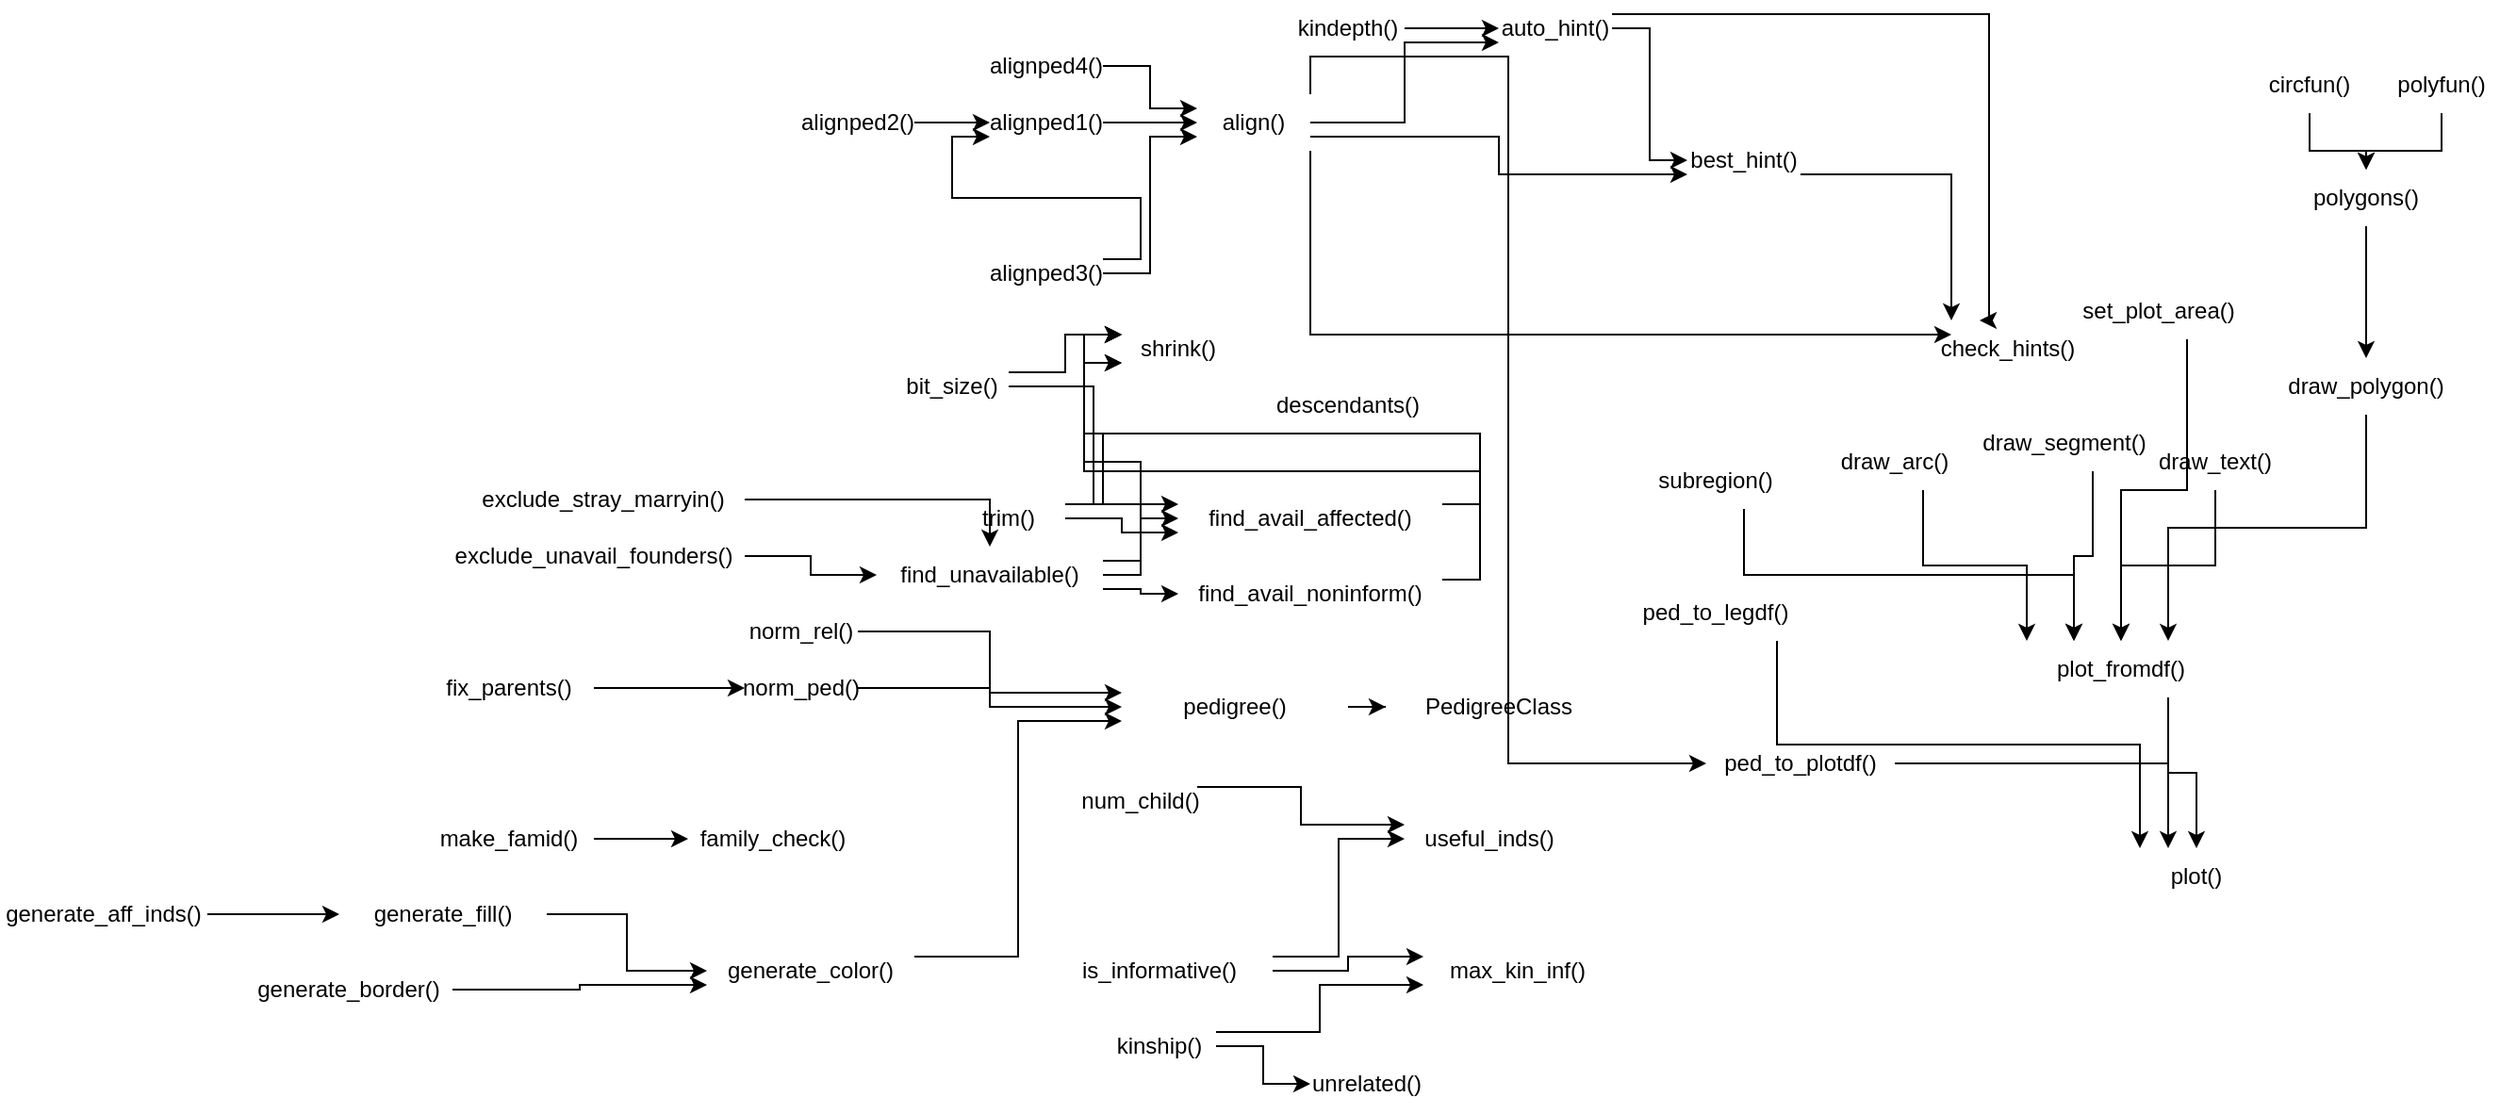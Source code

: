 <mxfile version="21.7.2" type="github">
  <diagram name="Page-1" id="XqKPbBKGxglJoeJdR0q-">
    <mxGraphModel dx="1420" dy="704" grid="1" gridSize="10" guides="1" tooltips="1" connect="1" arrows="1" fold="1" page="1" pageScale="1" pageWidth="1600" pageHeight="1200" math="0" shadow="0">
      <root>
        <mxCell id="0" />
        <mxCell id="1" parent="0" />
        <mxCell id="rGUAG8N3f3AiMSVupeu6-3" value="" style="edgeStyle=orthogonalEdgeStyle;rounded=0;orthogonalLoop=1;jettySize=auto;html=1;" edge="1" parent="1" source="rGUAG8N3f3AiMSVupeu6-1" target="rGUAG8N3f3AiMSVupeu6-2">
          <mxGeometry relative="1" as="geometry" />
        </mxCell>
        <mxCell id="rGUAG8N3f3AiMSVupeu6-1" value="pedigree()" style="text;html=1;strokeColor=none;fillColor=none;align=center;verticalAlign=middle;whiteSpace=wrap;rounded=0;" vertex="1" parent="1">
          <mxGeometry x="620" y="360" width="120" height="30" as="geometry" />
        </mxCell>
        <mxCell id="rGUAG8N3f3AiMSVupeu6-2" value="PedigreeClass" style="text;html=1;strokeColor=none;fillColor=none;align=center;verticalAlign=middle;whiteSpace=wrap;rounded=0;" vertex="1" parent="1">
          <mxGeometry x="760" y="360" width="120" height="30" as="geometry" />
        </mxCell>
        <mxCell id="rGUAG8N3f3AiMSVupeu6-12" style="edgeStyle=orthogonalEdgeStyle;rounded=0;orthogonalLoop=1;jettySize=auto;html=1;exitX=1;exitY=0.5;exitDx=0;exitDy=0;entryX=0;entryY=0.25;entryDx=0;entryDy=0;" edge="1" parent="1" source="rGUAG8N3f3AiMSVupeu6-4" target="rGUAG8N3f3AiMSVupeu6-9">
          <mxGeometry relative="1" as="geometry" />
        </mxCell>
        <mxCell id="rGUAG8N3f3AiMSVupeu6-4" value="alignped4()" style="text;html=1;strokeColor=none;fillColor=none;align=center;verticalAlign=middle;whiteSpace=wrap;rounded=0;" vertex="1" parent="1">
          <mxGeometry x="550" y="20" width="60" height="30" as="geometry" />
        </mxCell>
        <mxCell id="rGUAG8N3f3AiMSVupeu6-10" style="edgeStyle=orthogonalEdgeStyle;rounded=0;orthogonalLoop=1;jettySize=auto;html=1;exitX=1;exitY=0.5;exitDx=0;exitDy=0;entryX=0;entryY=0.75;entryDx=0;entryDy=0;" edge="1" parent="1" source="rGUAG8N3f3AiMSVupeu6-5" target="rGUAG8N3f3AiMSVupeu6-9">
          <mxGeometry relative="1" as="geometry" />
        </mxCell>
        <mxCell id="rGUAG8N3f3AiMSVupeu6-14" style="edgeStyle=orthogonalEdgeStyle;rounded=0;orthogonalLoop=1;jettySize=auto;html=1;exitX=1;exitY=0.25;exitDx=0;exitDy=0;entryX=0;entryY=0.75;entryDx=0;entryDy=0;" edge="1" parent="1" source="rGUAG8N3f3AiMSVupeu6-5" target="rGUAG8N3f3AiMSVupeu6-7">
          <mxGeometry relative="1" as="geometry" />
        </mxCell>
        <mxCell id="rGUAG8N3f3AiMSVupeu6-5" value="alignped3()" style="text;html=1;strokeColor=none;fillColor=none;align=center;verticalAlign=middle;whiteSpace=wrap;rounded=0;" vertex="1" parent="1">
          <mxGeometry x="550" y="130" width="60" height="30" as="geometry" />
        </mxCell>
        <mxCell id="rGUAG8N3f3AiMSVupeu6-13" style="edgeStyle=orthogonalEdgeStyle;rounded=0;orthogonalLoop=1;jettySize=auto;html=1;exitX=1;exitY=0.5;exitDx=0;exitDy=0;entryX=0;entryY=0.5;entryDx=0;entryDy=0;" edge="1" parent="1" source="rGUAG8N3f3AiMSVupeu6-6" target="rGUAG8N3f3AiMSVupeu6-7">
          <mxGeometry relative="1" as="geometry" />
        </mxCell>
        <mxCell id="rGUAG8N3f3AiMSVupeu6-6" value="alignped2()" style="text;html=1;strokeColor=none;fillColor=none;align=center;verticalAlign=middle;whiteSpace=wrap;rounded=0;" vertex="1" parent="1">
          <mxGeometry x="450" y="50" width="60" height="30" as="geometry" />
        </mxCell>
        <mxCell id="rGUAG8N3f3AiMSVupeu6-11" style="edgeStyle=orthogonalEdgeStyle;rounded=0;orthogonalLoop=1;jettySize=auto;html=1;exitX=1;exitY=0.5;exitDx=0;exitDy=0;entryX=0;entryY=0.5;entryDx=0;entryDy=0;" edge="1" parent="1" source="rGUAG8N3f3AiMSVupeu6-7" target="rGUAG8N3f3AiMSVupeu6-9">
          <mxGeometry relative="1" as="geometry" />
        </mxCell>
        <mxCell id="rGUAG8N3f3AiMSVupeu6-7" value="alignped1()" style="text;html=1;strokeColor=none;fillColor=none;align=center;verticalAlign=middle;whiteSpace=wrap;rounded=0;" vertex="1" parent="1">
          <mxGeometry x="550" y="50" width="60" height="30" as="geometry" />
        </mxCell>
        <mxCell id="rGUAG8N3f3AiMSVupeu6-20" style="edgeStyle=orthogonalEdgeStyle;rounded=0;orthogonalLoop=1;jettySize=auto;html=1;exitX=1;exitY=0.5;exitDx=0;exitDy=0;entryX=0;entryY=0.75;entryDx=0;entryDy=0;" edge="1" parent="1" source="rGUAG8N3f3AiMSVupeu6-9" target="rGUAG8N3f3AiMSVupeu6-17">
          <mxGeometry relative="1" as="geometry" />
        </mxCell>
        <mxCell id="rGUAG8N3f3AiMSVupeu6-22" style="edgeStyle=orthogonalEdgeStyle;rounded=0;orthogonalLoop=1;jettySize=auto;html=1;exitX=1;exitY=0.75;exitDx=0;exitDy=0;entryX=0;entryY=0.75;entryDx=0;entryDy=0;" edge="1" parent="1" source="rGUAG8N3f3AiMSVupeu6-9" target="rGUAG8N3f3AiMSVupeu6-18">
          <mxGeometry relative="1" as="geometry" />
        </mxCell>
        <mxCell id="rGUAG8N3f3AiMSVupeu6-25" style="edgeStyle=orthogonalEdgeStyle;rounded=0;orthogonalLoop=1;jettySize=auto;html=1;exitX=1;exitY=1;exitDx=0;exitDy=0;entryX=0;entryY=0.25;entryDx=0;entryDy=0;" edge="1" parent="1" source="rGUAG8N3f3AiMSVupeu6-9" target="rGUAG8N3f3AiMSVupeu6-24">
          <mxGeometry relative="1" as="geometry" />
        </mxCell>
        <mxCell id="rGUAG8N3f3AiMSVupeu6-70" style="edgeStyle=orthogonalEdgeStyle;rounded=0;orthogonalLoop=1;jettySize=auto;html=1;exitX=1;exitY=0;exitDx=0;exitDy=0;entryX=0;entryY=0.5;entryDx=0;entryDy=0;" edge="1" parent="1" source="rGUAG8N3f3AiMSVupeu6-9" target="rGUAG8N3f3AiMSVupeu6-66">
          <mxGeometry relative="1" as="geometry" />
        </mxCell>
        <mxCell id="rGUAG8N3f3AiMSVupeu6-9" value="align()" style="text;html=1;strokeColor=none;fillColor=none;align=center;verticalAlign=middle;whiteSpace=wrap;rounded=0;" vertex="1" parent="1">
          <mxGeometry x="660" y="50" width="60" height="30" as="geometry" />
        </mxCell>
        <mxCell id="rGUAG8N3f3AiMSVupeu6-64" style="edgeStyle=orthogonalEdgeStyle;rounded=0;orthogonalLoop=1;jettySize=auto;html=1;exitX=1;exitY=0.25;exitDx=0;exitDy=0;entryX=0;entryY=0.75;entryDx=0;entryDy=0;" edge="1" parent="1" source="rGUAG8N3f3AiMSVupeu6-15" target="rGUAG8N3f3AiMSVupeu6-61">
          <mxGeometry relative="1" as="geometry" />
        </mxCell>
        <mxCell id="rGUAG8N3f3AiMSVupeu6-104" style="edgeStyle=orthogonalEdgeStyle;rounded=0;orthogonalLoop=1;jettySize=auto;html=1;exitX=1;exitY=0.5;exitDx=0;exitDy=0;entryX=0;entryY=0.5;entryDx=0;entryDy=0;" edge="1" parent="1" source="rGUAG8N3f3AiMSVupeu6-15" target="rGUAG8N3f3AiMSVupeu6-100">
          <mxGeometry relative="1" as="geometry" />
        </mxCell>
        <mxCell id="rGUAG8N3f3AiMSVupeu6-15" value="kinship()" style="text;html=1;strokeColor=none;fillColor=none;align=center;verticalAlign=middle;whiteSpace=wrap;rounded=0;" vertex="1" parent="1">
          <mxGeometry x="610" y="540" width="60" height="30" as="geometry" />
        </mxCell>
        <mxCell id="rGUAG8N3f3AiMSVupeu6-19" style="edgeStyle=orthogonalEdgeStyle;rounded=0;orthogonalLoop=1;jettySize=auto;html=1;exitX=1;exitY=0.5;exitDx=0;exitDy=0;entryX=0;entryY=0.5;entryDx=0;entryDy=0;" edge="1" parent="1" source="rGUAG8N3f3AiMSVupeu6-16" target="rGUAG8N3f3AiMSVupeu6-17">
          <mxGeometry relative="1" as="geometry" />
        </mxCell>
        <mxCell id="rGUAG8N3f3AiMSVupeu6-16" value="kindepth()" style="text;html=1;strokeColor=none;fillColor=none;align=center;verticalAlign=middle;whiteSpace=wrap;rounded=0;" vertex="1" parent="1">
          <mxGeometry x="710" width="60" height="30" as="geometry" />
        </mxCell>
        <mxCell id="rGUAG8N3f3AiMSVupeu6-21" style="edgeStyle=orthogonalEdgeStyle;rounded=0;orthogonalLoop=1;jettySize=auto;html=1;exitX=1;exitY=0.5;exitDx=0;exitDy=0;entryX=0;entryY=0.5;entryDx=0;entryDy=0;" edge="1" parent="1" source="rGUAG8N3f3AiMSVupeu6-17" target="rGUAG8N3f3AiMSVupeu6-18">
          <mxGeometry relative="1" as="geometry" />
        </mxCell>
        <mxCell id="rGUAG8N3f3AiMSVupeu6-27" style="edgeStyle=orthogonalEdgeStyle;rounded=0;orthogonalLoop=1;jettySize=auto;html=1;exitX=1;exitY=0.25;exitDx=0;exitDy=0;entryX=0.25;entryY=0;entryDx=0;entryDy=0;" edge="1" parent="1" source="rGUAG8N3f3AiMSVupeu6-17" target="rGUAG8N3f3AiMSVupeu6-24">
          <mxGeometry relative="1" as="geometry">
            <Array as="points">
              <mxPoint x="1080" y="7" />
              <mxPoint x="1080" y="170" />
            </Array>
          </mxGeometry>
        </mxCell>
        <mxCell id="rGUAG8N3f3AiMSVupeu6-17" value="auto_hint()" style="text;html=1;strokeColor=none;fillColor=none;align=center;verticalAlign=middle;whiteSpace=wrap;rounded=0;" vertex="1" parent="1">
          <mxGeometry x="820" width="60" height="30" as="geometry" />
        </mxCell>
        <mxCell id="rGUAG8N3f3AiMSVupeu6-26" style="edgeStyle=orthogonalEdgeStyle;rounded=0;orthogonalLoop=1;jettySize=auto;html=1;exitX=1;exitY=0.75;exitDx=0;exitDy=0;entryX=0;entryY=0;entryDx=0;entryDy=0;" edge="1" parent="1" source="rGUAG8N3f3AiMSVupeu6-18" target="rGUAG8N3f3AiMSVupeu6-24">
          <mxGeometry relative="1" as="geometry" />
        </mxCell>
        <mxCell id="rGUAG8N3f3AiMSVupeu6-18" value="best_hint()" style="text;html=1;strokeColor=none;fillColor=none;align=center;verticalAlign=middle;whiteSpace=wrap;rounded=0;" vertex="1" parent="1">
          <mxGeometry x="920" y="70" width="60" height="30" as="geometry" />
        </mxCell>
        <mxCell id="rGUAG8N3f3AiMSVupeu6-43" style="edgeStyle=orthogonalEdgeStyle;rounded=0;orthogonalLoop=1;jettySize=auto;html=1;exitX=1;exitY=0.5;exitDx=0;exitDy=0;entryX=0;entryY=0.25;entryDx=0;entryDy=0;" edge="1" parent="1" source="rGUAG8N3f3AiMSVupeu6-23" target="rGUAG8N3f3AiMSVupeu6-38">
          <mxGeometry relative="1" as="geometry" />
        </mxCell>
        <mxCell id="rGUAG8N3f3AiMSVupeu6-95" style="edgeStyle=orthogonalEdgeStyle;rounded=0;orthogonalLoop=1;jettySize=auto;html=1;exitX=1;exitY=0.25;exitDx=0;exitDy=0;entryX=0;entryY=0.25;entryDx=0;entryDy=0;" edge="1" parent="1" source="rGUAG8N3f3AiMSVupeu6-23" target="rGUAG8N3f3AiMSVupeu6-94">
          <mxGeometry relative="1" as="geometry" />
        </mxCell>
        <mxCell id="rGUAG8N3f3AiMSVupeu6-23" value="&lt;div&gt;bit_size()&lt;/div&gt;" style="text;html=1;strokeColor=none;fillColor=none;align=center;verticalAlign=middle;whiteSpace=wrap;rounded=0;" vertex="1" parent="1">
          <mxGeometry x="500" y="190" width="60" height="30" as="geometry" />
        </mxCell>
        <mxCell id="rGUAG8N3f3AiMSVupeu6-24" value="&lt;div&gt;check_hints()&lt;/div&gt;" style="text;html=1;strokeColor=none;fillColor=none;align=center;verticalAlign=middle;whiteSpace=wrap;rounded=0;" vertex="1" parent="1">
          <mxGeometry x="1060" y="170" width="60" height="30" as="geometry" />
        </mxCell>
        <mxCell id="rGUAG8N3f3AiMSVupeu6-28" value="descendants()" style="text;html=1;strokeColor=none;fillColor=none;align=center;verticalAlign=middle;whiteSpace=wrap;rounded=0;" vertex="1" parent="1">
          <mxGeometry x="710" y="200" width="60" height="30" as="geometry" />
        </mxCell>
        <mxCell id="rGUAG8N3f3AiMSVupeu6-35" value="" style="edgeStyle=orthogonalEdgeStyle;rounded=0;orthogonalLoop=1;jettySize=auto;html=1;" edge="1" parent="1" source="rGUAG8N3f3AiMSVupeu6-29" target="rGUAG8N3f3AiMSVupeu6-30">
          <mxGeometry relative="1" as="geometry" />
        </mxCell>
        <mxCell id="rGUAG8N3f3AiMSVupeu6-29" value="make_famid()" style="text;html=1;strokeColor=none;fillColor=none;align=center;verticalAlign=middle;whiteSpace=wrap;rounded=0;" vertex="1" parent="1">
          <mxGeometry x="250" y="430" width="90" height="30" as="geometry" />
        </mxCell>
        <mxCell id="rGUAG8N3f3AiMSVupeu6-30" value="&lt;div&gt;family_check()&lt;/div&gt;" style="text;html=1;strokeColor=none;fillColor=none;align=center;verticalAlign=middle;whiteSpace=wrap;rounded=0;" vertex="1" parent="1">
          <mxGeometry x="390" y="430" width="90" height="30" as="geometry" />
        </mxCell>
        <mxCell id="rGUAG8N3f3AiMSVupeu6-34" style="edgeStyle=orthogonalEdgeStyle;rounded=0;orthogonalLoop=1;jettySize=auto;html=1;exitX=1;exitY=0.5;exitDx=0;exitDy=0;entryX=0;entryY=0.5;entryDx=0;entryDy=0;" edge="1" parent="1" source="rGUAG8N3f3AiMSVupeu6-31" target="rGUAG8N3f3AiMSVupeu6-1">
          <mxGeometry relative="1" as="geometry" />
        </mxCell>
        <mxCell id="rGUAG8N3f3AiMSVupeu6-31" value="norm_ped()" style="text;html=1;strokeColor=none;fillColor=none;align=center;verticalAlign=middle;whiteSpace=wrap;rounded=0;" vertex="1" parent="1">
          <mxGeometry x="420" y="350" width="60" height="30" as="geometry" />
        </mxCell>
        <mxCell id="rGUAG8N3f3AiMSVupeu6-33" style="edgeStyle=orthogonalEdgeStyle;rounded=0;orthogonalLoop=1;jettySize=auto;html=1;exitX=1;exitY=0.5;exitDx=0;exitDy=0;entryX=0;entryY=0.25;entryDx=0;entryDy=0;" edge="1" parent="1" source="rGUAG8N3f3AiMSVupeu6-32" target="rGUAG8N3f3AiMSVupeu6-1">
          <mxGeometry relative="1" as="geometry" />
        </mxCell>
        <mxCell id="rGUAG8N3f3AiMSVupeu6-32" value="norm_rel()" style="text;html=1;strokeColor=none;fillColor=none;align=center;verticalAlign=middle;whiteSpace=wrap;rounded=0;" vertex="1" parent="1">
          <mxGeometry x="420" y="320" width="60" height="30" as="geometry" />
        </mxCell>
        <mxCell id="rGUAG8N3f3AiMSVupeu6-99" style="edgeStyle=orthogonalEdgeStyle;rounded=0;orthogonalLoop=1;jettySize=auto;html=1;exitX=1;exitY=0.25;exitDx=0;exitDy=0;entryX=0;entryY=0.25;entryDx=0;entryDy=0;" edge="1" parent="1" source="rGUAG8N3f3AiMSVupeu6-38" target="rGUAG8N3f3AiMSVupeu6-94">
          <mxGeometry relative="1" as="geometry" />
        </mxCell>
        <mxCell id="rGUAG8N3f3AiMSVupeu6-38" value="&lt;div&gt;find_avail_affected()&lt;/div&gt;" style="text;html=1;strokeColor=none;fillColor=none;align=center;verticalAlign=middle;whiteSpace=wrap;rounded=0;" vertex="1" parent="1">
          <mxGeometry x="650" y="260" width="140" height="30" as="geometry" />
        </mxCell>
        <mxCell id="rGUAG8N3f3AiMSVupeu6-40" value="" style="edgeStyle=orthogonalEdgeStyle;rounded=0;orthogonalLoop=1;jettySize=auto;html=1;entryX=0;entryY=0.75;entryDx=0;entryDy=0;" edge="1" parent="1" source="rGUAG8N3f3AiMSVupeu6-39" target="rGUAG8N3f3AiMSVupeu6-38">
          <mxGeometry relative="1" as="geometry" />
        </mxCell>
        <mxCell id="rGUAG8N3f3AiMSVupeu6-96" style="edgeStyle=orthogonalEdgeStyle;rounded=0;orthogonalLoop=1;jettySize=auto;html=1;exitX=1;exitY=0.25;exitDx=0;exitDy=0;entryX=0;entryY=0.75;entryDx=0;entryDy=0;" edge="1" parent="1" source="rGUAG8N3f3AiMSVupeu6-39" target="rGUAG8N3f3AiMSVupeu6-94">
          <mxGeometry relative="1" as="geometry" />
        </mxCell>
        <mxCell id="rGUAG8N3f3AiMSVupeu6-39" value="trim()" style="text;html=1;strokeColor=none;fillColor=none;align=center;verticalAlign=middle;whiteSpace=wrap;rounded=0;" vertex="1" parent="1">
          <mxGeometry x="530" y="260" width="60" height="30" as="geometry" />
        </mxCell>
        <mxCell id="rGUAG8N3f3AiMSVupeu6-42" value="" style="edgeStyle=orthogonalEdgeStyle;rounded=0;orthogonalLoop=1;jettySize=auto;html=1;" edge="1" parent="1" source="rGUAG8N3f3AiMSVupeu6-41" target="rGUAG8N3f3AiMSVupeu6-38">
          <mxGeometry relative="1" as="geometry" />
        </mxCell>
        <mxCell id="rGUAG8N3f3AiMSVupeu6-45" style="edgeStyle=orthogonalEdgeStyle;rounded=0;orthogonalLoop=1;jettySize=auto;html=1;exitX=1;exitY=0.75;exitDx=0;exitDy=0;entryX=0;entryY=0.5;entryDx=0;entryDy=0;" edge="1" parent="1" source="rGUAG8N3f3AiMSVupeu6-41" target="rGUAG8N3f3AiMSVupeu6-44">
          <mxGeometry relative="1" as="geometry" />
        </mxCell>
        <mxCell id="rGUAG8N3f3AiMSVupeu6-97" style="edgeStyle=orthogonalEdgeStyle;rounded=0;orthogonalLoop=1;jettySize=auto;html=1;exitX=1;exitY=0.25;exitDx=0;exitDy=0;entryX=0;entryY=0.25;entryDx=0;entryDy=0;" edge="1" parent="1" source="rGUAG8N3f3AiMSVupeu6-41" target="rGUAG8N3f3AiMSVupeu6-94">
          <mxGeometry relative="1" as="geometry" />
        </mxCell>
        <mxCell id="rGUAG8N3f3AiMSVupeu6-41" value="find_unavailable()" style="text;html=1;strokeColor=none;fillColor=none;align=center;verticalAlign=middle;whiteSpace=wrap;rounded=0;" vertex="1" parent="1">
          <mxGeometry x="490" y="290" width="120" height="30" as="geometry" />
        </mxCell>
        <mxCell id="rGUAG8N3f3AiMSVupeu6-98" style="edgeStyle=orthogonalEdgeStyle;rounded=0;orthogonalLoop=1;jettySize=auto;html=1;exitX=1;exitY=0.25;exitDx=0;exitDy=0;entryX=0;entryY=0.75;entryDx=0;entryDy=0;" edge="1" parent="1" source="rGUAG8N3f3AiMSVupeu6-44" target="rGUAG8N3f3AiMSVupeu6-94">
          <mxGeometry relative="1" as="geometry" />
        </mxCell>
        <mxCell id="rGUAG8N3f3AiMSVupeu6-44" value="&lt;div&gt;find_avail_noninform()&lt;/div&gt;" style="text;html=1;strokeColor=none;fillColor=none;align=center;verticalAlign=middle;whiteSpace=wrap;rounded=0;" vertex="1" parent="1">
          <mxGeometry x="650" y="300" width="140" height="30" as="geometry" />
        </mxCell>
        <mxCell id="rGUAG8N3f3AiMSVupeu6-49" value="" style="edgeStyle=orthogonalEdgeStyle;rounded=0;orthogonalLoop=1;jettySize=auto;html=1;" edge="1" parent="1" source="rGUAG8N3f3AiMSVupeu6-46" target="rGUAG8N3f3AiMSVupeu6-41">
          <mxGeometry relative="1" as="geometry" />
        </mxCell>
        <mxCell id="rGUAG8N3f3AiMSVupeu6-46" value="exclude_unavail_founders()" style="text;html=1;strokeColor=none;fillColor=none;align=center;verticalAlign=middle;whiteSpace=wrap;rounded=0;" vertex="1" parent="1">
          <mxGeometry x="260" y="280" width="160" height="30" as="geometry" />
        </mxCell>
        <mxCell id="rGUAG8N3f3AiMSVupeu6-48" value="" style="edgeStyle=orthogonalEdgeStyle;rounded=0;orthogonalLoop=1;jettySize=auto;html=1;" edge="1" parent="1" source="rGUAG8N3f3AiMSVupeu6-47" target="rGUAG8N3f3AiMSVupeu6-41">
          <mxGeometry relative="1" as="geometry" />
        </mxCell>
        <mxCell id="rGUAG8N3f3AiMSVupeu6-47" value="&lt;div&gt;exclude_stray_marryin()&lt;/div&gt;" style="text;html=1;strokeColor=none;fillColor=none;align=center;verticalAlign=middle;whiteSpace=wrap;rounded=0;" vertex="1" parent="1">
          <mxGeometry x="270" y="250" width="150" height="30" as="geometry" />
        </mxCell>
        <mxCell id="rGUAG8N3f3AiMSVupeu6-51" value="" style="edgeStyle=orthogonalEdgeStyle;rounded=0;orthogonalLoop=1;jettySize=auto;html=1;entryX=0;entryY=0.5;entryDx=0;entryDy=0;" edge="1" parent="1" source="rGUAG8N3f3AiMSVupeu6-50" target="rGUAG8N3f3AiMSVupeu6-31">
          <mxGeometry relative="1" as="geometry" />
        </mxCell>
        <mxCell id="rGUAG8N3f3AiMSVupeu6-50" value="fix_parents()" style="text;html=1;strokeColor=none;fillColor=none;align=center;verticalAlign=middle;whiteSpace=wrap;rounded=0;" vertex="1" parent="1">
          <mxGeometry x="250" y="350" width="90" height="30" as="geometry" />
        </mxCell>
        <mxCell id="rGUAG8N3f3AiMSVupeu6-59" value="" style="edgeStyle=orthogonalEdgeStyle;rounded=0;orthogonalLoop=1;jettySize=auto;html=1;" edge="1" parent="1" source="rGUAG8N3f3AiMSVupeu6-53" target="rGUAG8N3f3AiMSVupeu6-55">
          <mxGeometry relative="1" as="geometry" />
        </mxCell>
        <mxCell id="rGUAG8N3f3AiMSVupeu6-53" value="generate_aff_inds()" style="text;html=1;strokeColor=none;fillColor=none;align=center;verticalAlign=middle;whiteSpace=wrap;rounded=0;" vertex="1" parent="1">
          <mxGeometry x="25" y="470" width="110" height="30" as="geometry" />
        </mxCell>
        <mxCell id="rGUAG8N3f3AiMSVupeu6-58" value="" style="edgeStyle=orthogonalEdgeStyle;rounded=0;orthogonalLoop=1;jettySize=auto;html=1;entryX=0;entryY=0.75;entryDx=0;entryDy=0;" edge="1" parent="1" source="rGUAG8N3f3AiMSVupeu6-54" target="rGUAG8N3f3AiMSVupeu6-56">
          <mxGeometry relative="1" as="geometry" />
        </mxCell>
        <mxCell id="rGUAG8N3f3AiMSVupeu6-54" value="generate_border()" style="text;html=1;strokeColor=none;fillColor=none;align=center;verticalAlign=middle;whiteSpace=wrap;rounded=0;" vertex="1" parent="1">
          <mxGeometry x="155" y="510" width="110" height="30" as="geometry" />
        </mxCell>
        <mxCell id="rGUAG8N3f3AiMSVupeu6-57" value="" style="edgeStyle=orthogonalEdgeStyle;rounded=0;orthogonalLoop=1;jettySize=auto;html=1;" edge="1" parent="1" source="rGUAG8N3f3AiMSVupeu6-55" target="rGUAG8N3f3AiMSVupeu6-56">
          <mxGeometry relative="1" as="geometry" />
        </mxCell>
        <mxCell id="rGUAG8N3f3AiMSVupeu6-55" value="generate_fill()" style="text;html=1;strokeColor=none;fillColor=none;align=center;verticalAlign=middle;whiteSpace=wrap;rounded=0;" vertex="1" parent="1">
          <mxGeometry x="205" y="470" width="110" height="30" as="geometry" />
        </mxCell>
        <mxCell id="rGUAG8N3f3AiMSVupeu6-81" style="edgeStyle=orthogonalEdgeStyle;rounded=0;orthogonalLoop=1;jettySize=auto;html=1;exitX=1;exitY=0.25;exitDx=0;exitDy=0;entryX=0;entryY=0.75;entryDx=0;entryDy=0;" edge="1" parent="1" source="rGUAG8N3f3AiMSVupeu6-56" target="rGUAG8N3f3AiMSVupeu6-1">
          <mxGeometry relative="1" as="geometry" />
        </mxCell>
        <mxCell id="rGUAG8N3f3AiMSVupeu6-56" value="generate_color()" style="text;html=1;strokeColor=none;fillColor=none;align=center;verticalAlign=middle;whiteSpace=wrap;rounded=0;" vertex="1" parent="1">
          <mxGeometry x="400" y="500" width="110" height="30" as="geometry" />
        </mxCell>
        <mxCell id="rGUAG8N3f3AiMSVupeu6-63" value="" style="edgeStyle=orthogonalEdgeStyle;rounded=0;orthogonalLoop=1;jettySize=auto;html=1;entryX=0;entryY=0.25;entryDx=0;entryDy=0;" edge="1" parent="1" source="rGUAG8N3f3AiMSVupeu6-60" target="rGUAG8N3f3AiMSVupeu6-61">
          <mxGeometry relative="1" as="geometry" />
        </mxCell>
        <mxCell id="rGUAG8N3f3AiMSVupeu6-102" style="edgeStyle=orthogonalEdgeStyle;rounded=0;orthogonalLoop=1;jettySize=auto;html=1;exitX=1;exitY=0.25;exitDx=0;exitDy=0;entryX=0;entryY=0.5;entryDx=0;entryDy=0;" edge="1" parent="1" source="rGUAG8N3f3AiMSVupeu6-60" target="rGUAG8N3f3AiMSVupeu6-101">
          <mxGeometry relative="1" as="geometry" />
        </mxCell>
        <mxCell id="rGUAG8N3f3AiMSVupeu6-60" value="is_informative()" style="text;html=1;strokeColor=none;fillColor=none;align=center;verticalAlign=middle;whiteSpace=wrap;rounded=0;" vertex="1" parent="1">
          <mxGeometry x="580" y="500" width="120" height="30" as="geometry" />
        </mxCell>
        <mxCell id="rGUAG8N3f3AiMSVupeu6-61" value="max_kin_inf()" style="text;html=1;strokeColor=none;fillColor=none;align=center;verticalAlign=middle;whiteSpace=wrap;rounded=0;" vertex="1" parent="1">
          <mxGeometry x="780" y="500" width="100" height="30" as="geometry" />
        </mxCell>
        <mxCell id="rGUAG8N3f3AiMSVupeu6-103" style="edgeStyle=orthogonalEdgeStyle;rounded=0;orthogonalLoop=1;jettySize=auto;html=1;exitX=1;exitY=0.25;exitDx=0;exitDy=0;entryX=0;entryY=0.25;entryDx=0;entryDy=0;" edge="1" parent="1" source="rGUAG8N3f3AiMSVupeu6-62" target="rGUAG8N3f3AiMSVupeu6-101">
          <mxGeometry relative="1" as="geometry" />
        </mxCell>
        <mxCell id="rGUAG8N3f3AiMSVupeu6-62" value="num_child()" style="text;html=1;strokeColor=none;fillColor=none;align=center;verticalAlign=middle;whiteSpace=wrap;rounded=0;" vertex="1" parent="1">
          <mxGeometry x="600" y="410" width="60" height="30" as="geometry" />
        </mxCell>
        <mxCell id="rGUAG8N3f3AiMSVupeu6-93" style="edgeStyle=orthogonalEdgeStyle;rounded=0;orthogonalLoop=1;jettySize=auto;html=1;exitX=0.75;exitY=1;exitDx=0;exitDy=0;entryX=0;entryY=0;entryDx=0;entryDy=0;" edge="1" parent="1" source="rGUAG8N3f3AiMSVupeu6-65" target="rGUAG8N3f3AiMSVupeu6-90">
          <mxGeometry relative="1" as="geometry" />
        </mxCell>
        <mxCell id="rGUAG8N3f3AiMSVupeu6-65" value="ped_to_legdf()" style="text;html=1;strokeColor=none;fillColor=none;align=center;verticalAlign=middle;whiteSpace=wrap;rounded=0;" vertex="1" parent="1">
          <mxGeometry x="870" y="310" width="130" height="30" as="geometry" />
        </mxCell>
        <mxCell id="rGUAG8N3f3AiMSVupeu6-91" style="edgeStyle=orthogonalEdgeStyle;rounded=0;orthogonalLoop=1;jettySize=auto;html=1;exitX=1;exitY=0.5;exitDx=0;exitDy=0;entryX=0.25;entryY=0;entryDx=0;entryDy=0;" edge="1" parent="1" source="rGUAG8N3f3AiMSVupeu6-66" target="rGUAG8N3f3AiMSVupeu6-90">
          <mxGeometry relative="1" as="geometry" />
        </mxCell>
        <mxCell id="rGUAG8N3f3AiMSVupeu6-66" value="ped_to_plotdf()" style="text;html=1;strokeColor=none;fillColor=none;align=center;verticalAlign=middle;whiteSpace=wrap;rounded=0;" vertex="1" parent="1">
          <mxGeometry x="930" y="390" width="100" height="30" as="geometry" />
        </mxCell>
        <mxCell id="rGUAG8N3f3AiMSVupeu6-92" style="edgeStyle=orthogonalEdgeStyle;rounded=0;orthogonalLoop=1;jettySize=auto;html=1;exitX=0.75;exitY=1;exitDx=0;exitDy=0;entryX=0.5;entryY=0;entryDx=0;entryDy=0;" edge="1" parent="1" source="rGUAG8N3f3AiMSVupeu6-67" target="rGUAG8N3f3AiMSVupeu6-90">
          <mxGeometry relative="1" as="geometry" />
        </mxCell>
        <mxCell id="rGUAG8N3f3AiMSVupeu6-67" value="plot_fromdf()" style="text;html=1;strokeColor=none;fillColor=none;align=center;verticalAlign=middle;whiteSpace=wrap;rounded=0;" vertex="1" parent="1">
          <mxGeometry x="1100" y="340" width="100" height="30" as="geometry" />
        </mxCell>
        <mxCell id="rGUAG8N3f3AiMSVupeu6-80" style="edgeStyle=orthogonalEdgeStyle;rounded=0;orthogonalLoop=1;jettySize=auto;html=1;exitX=0.75;exitY=1;exitDx=0;exitDy=0;entryX=0;entryY=0;entryDx=0;entryDy=0;" edge="1" parent="1" source="rGUAG8N3f3AiMSVupeu6-71" target="rGUAG8N3f3AiMSVupeu6-67">
          <mxGeometry relative="1" as="geometry" />
        </mxCell>
        <mxCell id="rGUAG8N3f3AiMSVupeu6-71" value="draw_arc()" style="text;html=1;strokeColor=none;fillColor=none;align=center;verticalAlign=middle;whiteSpace=wrap;rounded=0;" vertex="1" parent="1">
          <mxGeometry x="1000" y="230" width="60" height="30" as="geometry" />
        </mxCell>
        <mxCell id="rGUAG8N3f3AiMSVupeu6-79" style="edgeStyle=orthogonalEdgeStyle;rounded=0;orthogonalLoop=1;jettySize=auto;html=1;exitX=0.75;exitY=1;exitDx=0;exitDy=0;entryX=0.25;entryY=0;entryDx=0;entryDy=0;" edge="1" parent="1" source="rGUAG8N3f3AiMSVupeu6-72" target="rGUAG8N3f3AiMSVupeu6-67">
          <mxGeometry relative="1" as="geometry" />
        </mxCell>
        <mxCell id="rGUAG8N3f3AiMSVupeu6-72" value="draw_segment()" style="text;html=1;strokeColor=none;fillColor=none;align=center;verticalAlign=middle;whiteSpace=wrap;rounded=0;" vertex="1" parent="1">
          <mxGeometry x="1090" y="220" width="60" height="30" as="geometry" />
        </mxCell>
        <mxCell id="rGUAG8N3f3AiMSVupeu6-77" value="" style="edgeStyle=orthogonalEdgeStyle;rounded=0;orthogonalLoop=1;jettySize=auto;html=1;" edge="1" parent="1" source="rGUAG8N3f3AiMSVupeu6-73" target="rGUAG8N3f3AiMSVupeu6-67">
          <mxGeometry relative="1" as="geometry" />
        </mxCell>
        <mxCell id="rGUAG8N3f3AiMSVupeu6-73" value="draw_text()" style="text;html=1;strokeColor=none;fillColor=none;align=center;verticalAlign=middle;whiteSpace=wrap;rounded=0;" vertex="1" parent="1">
          <mxGeometry x="1170" y="230" width="60" height="30" as="geometry" />
        </mxCell>
        <mxCell id="rGUAG8N3f3AiMSVupeu6-78" style="edgeStyle=orthogonalEdgeStyle;rounded=0;orthogonalLoop=1;jettySize=auto;html=1;exitX=0.5;exitY=1;exitDx=0;exitDy=0;entryX=0.75;entryY=0;entryDx=0;entryDy=0;" edge="1" parent="1" source="rGUAG8N3f3AiMSVupeu6-74" target="rGUAG8N3f3AiMSVupeu6-67">
          <mxGeometry relative="1" as="geometry" />
        </mxCell>
        <mxCell id="rGUAG8N3f3AiMSVupeu6-74" value="draw_polygon()" style="text;html=1;strokeColor=none;fillColor=none;align=center;verticalAlign=middle;whiteSpace=wrap;rounded=0;" vertex="1" parent="1">
          <mxGeometry x="1250" y="190" width="60" height="30" as="geometry" />
        </mxCell>
        <mxCell id="rGUAG8N3f3AiMSVupeu6-76" value="" style="edgeStyle=orthogonalEdgeStyle;rounded=0;orthogonalLoop=1;jettySize=auto;html=1;" edge="1" parent="1" source="rGUAG8N3f3AiMSVupeu6-75" target="rGUAG8N3f3AiMSVupeu6-74">
          <mxGeometry relative="1" as="geometry" />
        </mxCell>
        <mxCell id="rGUAG8N3f3AiMSVupeu6-75" value="polygons()" style="text;html=1;strokeColor=none;fillColor=none;align=center;verticalAlign=middle;whiteSpace=wrap;rounded=0;" vertex="1" parent="1">
          <mxGeometry x="1250" y="90" width="60" height="30" as="geometry" />
        </mxCell>
        <mxCell id="rGUAG8N3f3AiMSVupeu6-84" value="" style="edgeStyle=orthogonalEdgeStyle;rounded=0;orthogonalLoop=1;jettySize=auto;html=1;" edge="1" parent="1" source="rGUAG8N3f3AiMSVupeu6-82" target="rGUAG8N3f3AiMSVupeu6-75">
          <mxGeometry relative="1" as="geometry" />
        </mxCell>
        <mxCell id="rGUAG8N3f3AiMSVupeu6-82" value="polyfun()" style="text;html=1;strokeColor=none;fillColor=none;align=center;verticalAlign=middle;whiteSpace=wrap;rounded=0;" vertex="1" parent="1">
          <mxGeometry x="1290" y="30" width="60" height="30" as="geometry" />
        </mxCell>
        <mxCell id="rGUAG8N3f3AiMSVupeu6-85" value="" style="edgeStyle=orthogonalEdgeStyle;rounded=0;orthogonalLoop=1;jettySize=auto;html=1;" edge="1" parent="1" source="rGUAG8N3f3AiMSVupeu6-83" target="rGUAG8N3f3AiMSVupeu6-75">
          <mxGeometry relative="1" as="geometry" />
        </mxCell>
        <mxCell id="rGUAG8N3f3AiMSVupeu6-83" value="circfun()" style="text;html=1;strokeColor=none;fillColor=none;align=center;verticalAlign=middle;whiteSpace=wrap;rounded=0;" vertex="1" parent="1">
          <mxGeometry x="1220" y="30" width="60" height="30" as="geometry" />
        </mxCell>
        <mxCell id="rGUAG8N3f3AiMSVupeu6-87" style="edgeStyle=orthogonalEdgeStyle;rounded=0;orthogonalLoop=1;jettySize=auto;html=1;exitX=0.75;exitY=1;exitDx=0;exitDy=0;entryX=0.25;entryY=0;entryDx=0;entryDy=0;" edge="1" parent="1" source="rGUAG8N3f3AiMSVupeu6-86" target="rGUAG8N3f3AiMSVupeu6-67">
          <mxGeometry relative="1" as="geometry" />
        </mxCell>
        <mxCell id="rGUAG8N3f3AiMSVupeu6-86" value="subregion()" style="text;html=1;strokeColor=none;fillColor=none;align=center;verticalAlign=middle;whiteSpace=wrap;rounded=0;" vertex="1" parent="1">
          <mxGeometry x="905" y="240" width="60" height="30" as="geometry" />
        </mxCell>
        <mxCell id="rGUAG8N3f3AiMSVupeu6-89" style="edgeStyle=orthogonalEdgeStyle;rounded=0;orthogonalLoop=1;jettySize=auto;html=1;exitX=0.75;exitY=1;exitDx=0;exitDy=0;entryX=0.5;entryY=0;entryDx=0;entryDy=0;" edge="1" parent="1" source="rGUAG8N3f3AiMSVupeu6-88" target="rGUAG8N3f3AiMSVupeu6-67">
          <mxGeometry relative="1" as="geometry" />
        </mxCell>
        <mxCell id="rGUAG8N3f3AiMSVupeu6-88" value="set_plot_area()" style="text;html=1;strokeColor=none;fillColor=none;align=center;verticalAlign=middle;whiteSpace=wrap;rounded=0;" vertex="1" parent="1">
          <mxGeometry x="1140" y="150" width="60" height="30" as="geometry" />
        </mxCell>
        <mxCell id="rGUAG8N3f3AiMSVupeu6-90" value="plot()" style="text;html=1;strokeColor=none;fillColor=none;align=center;verticalAlign=middle;whiteSpace=wrap;rounded=0;" vertex="1" parent="1">
          <mxGeometry x="1160" y="450" width="60" height="30" as="geometry" />
        </mxCell>
        <mxCell id="rGUAG8N3f3AiMSVupeu6-94" value="shrink()" style="text;html=1;strokeColor=none;fillColor=none;align=center;verticalAlign=middle;whiteSpace=wrap;rounded=0;" vertex="1" parent="1">
          <mxGeometry x="620" y="170" width="60" height="30" as="geometry" />
        </mxCell>
        <mxCell id="rGUAG8N3f3AiMSVupeu6-100" value="unrelated()" style="text;html=1;strokeColor=none;fillColor=none;align=center;verticalAlign=middle;whiteSpace=wrap;rounded=0;" vertex="1" parent="1">
          <mxGeometry x="720" y="560" width="60" height="30" as="geometry" />
        </mxCell>
        <mxCell id="rGUAG8N3f3AiMSVupeu6-101" value="useful_inds()" style="text;html=1;strokeColor=none;fillColor=none;align=center;verticalAlign=middle;whiteSpace=wrap;rounded=0;" vertex="1" parent="1">
          <mxGeometry x="770" y="430" width="90" height="30" as="geometry" />
        </mxCell>
      </root>
    </mxGraphModel>
  </diagram>
</mxfile>
